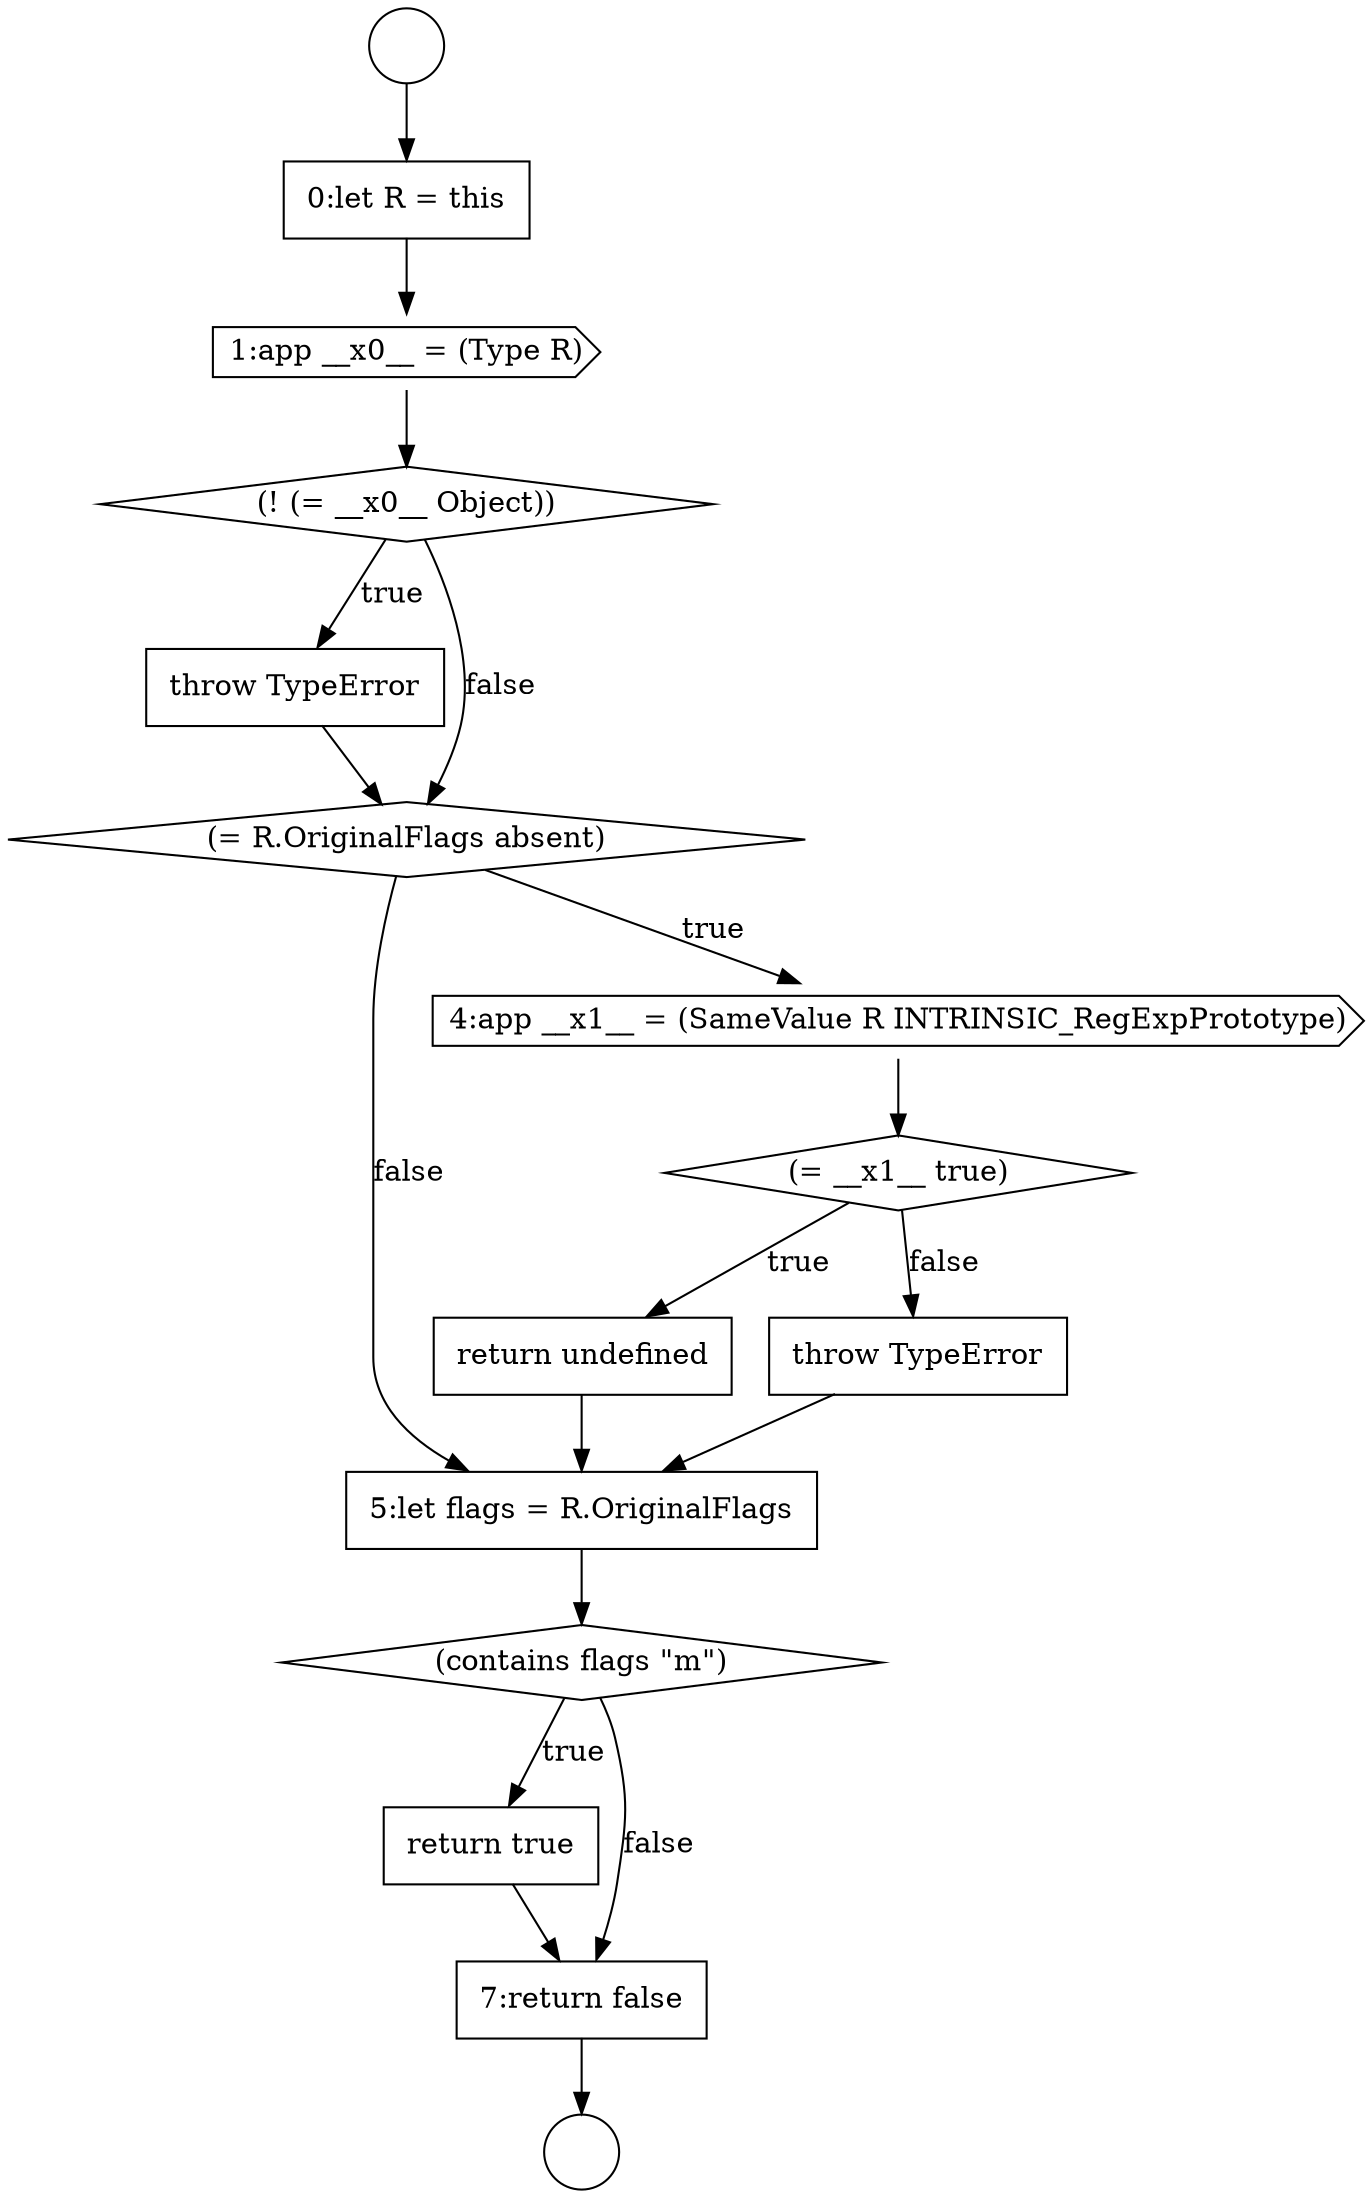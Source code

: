 digraph {
  node14038 [shape=diamond, label=<<font color="black">(! (= __x0__ Object))</font>> color="black" fillcolor="white" style=filled]
  node14039 [shape=none, margin=0, label=<<font color="black">
    <table border="0" cellborder="1" cellspacing="0" cellpadding="10">
      <tr><td align="left">throw TypeError</td></tr>
    </table>
  </font>> color="black" fillcolor="white" style=filled]
  node14034 [shape=circle label=" " color="black" fillcolor="white" style=filled]
  node14046 [shape=diamond, label=<<font color="black">(contains flags &quot;m&quot;)</font>> color="black" fillcolor="white" style=filled]
  node14043 [shape=none, margin=0, label=<<font color="black">
    <table border="0" cellborder="1" cellspacing="0" cellpadding="10">
      <tr><td align="left">return undefined</td></tr>
    </table>
  </font>> color="black" fillcolor="white" style=filled]
  node14040 [shape=diamond, label=<<font color="black">(= R.OriginalFlags absent)</font>> color="black" fillcolor="white" style=filled]
  node14035 [shape=circle label=" " color="black" fillcolor="white" style=filled]
  node14045 [shape=none, margin=0, label=<<font color="black">
    <table border="0" cellborder="1" cellspacing="0" cellpadding="10">
      <tr><td align="left">5:let flags = R.OriginalFlags</td></tr>
    </table>
  </font>> color="black" fillcolor="white" style=filled]
  node14044 [shape=none, margin=0, label=<<font color="black">
    <table border="0" cellborder="1" cellspacing="0" cellpadding="10">
      <tr><td align="left">throw TypeError</td></tr>
    </table>
  </font>> color="black" fillcolor="white" style=filled]
  node14036 [shape=none, margin=0, label=<<font color="black">
    <table border="0" cellborder="1" cellspacing="0" cellpadding="10">
      <tr><td align="left">0:let R = this</td></tr>
    </table>
  </font>> color="black" fillcolor="white" style=filled]
  node14037 [shape=cds, label=<<font color="black">1:app __x0__ = (Type R)</font>> color="black" fillcolor="white" style=filled]
  node14041 [shape=cds, label=<<font color="black">4:app __x1__ = (SameValue R INTRINSIC_RegExpPrototype)</font>> color="black" fillcolor="white" style=filled]
  node14047 [shape=none, margin=0, label=<<font color="black">
    <table border="0" cellborder="1" cellspacing="0" cellpadding="10">
      <tr><td align="left">return true</td></tr>
    </table>
  </font>> color="black" fillcolor="white" style=filled]
  node14048 [shape=none, margin=0, label=<<font color="black">
    <table border="0" cellborder="1" cellspacing="0" cellpadding="10">
      <tr><td align="left">7:return false</td></tr>
    </table>
  </font>> color="black" fillcolor="white" style=filled]
  node14042 [shape=diamond, label=<<font color="black">(= __x1__ true)</font>> color="black" fillcolor="white" style=filled]
  node14040 -> node14041 [label=<<font color="black">true</font>> color="black"]
  node14040 -> node14045 [label=<<font color="black">false</font>> color="black"]
  node14041 -> node14042 [ color="black"]
  node14047 -> node14048 [ color="black"]
  node14036 -> node14037 [ color="black"]
  node14046 -> node14047 [label=<<font color="black">true</font>> color="black"]
  node14046 -> node14048 [label=<<font color="black">false</font>> color="black"]
  node14038 -> node14039 [label=<<font color="black">true</font>> color="black"]
  node14038 -> node14040 [label=<<font color="black">false</font>> color="black"]
  node14034 -> node14036 [ color="black"]
  node14043 -> node14045 [ color="black"]
  node14039 -> node14040 [ color="black"]
  node14044 -> node14045 [ color="black"]
  node14037 -> node14038 [ color="black"]
  node14045 -> node14046 [ color="black"]
  node14048 -> node14035 [ color="black"]
  node14042 -> node14043 [label=<<font color="black">true</font>> color="black"]
  node14042 -> node14044 [label=<<font color="black">false</font>> color="black"]
}
